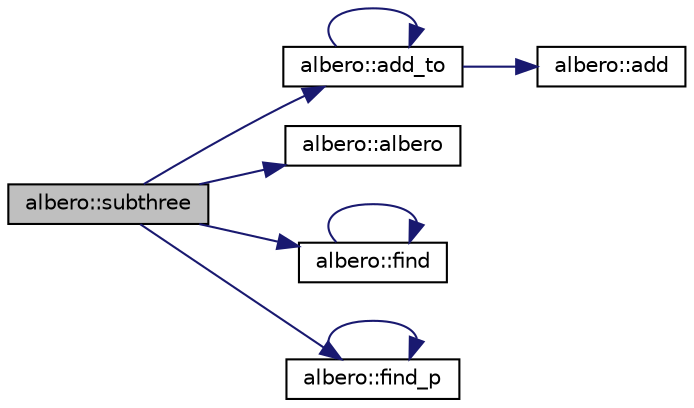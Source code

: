 digraph "albero::subthree"
{
 // LATEX_PDF_SIZE
  edge [fontname="Helvetica",fontsize="10",labelfontname="Helvetica",labelfontsize="10"];
  node [fontname="Helvetica",fontsize="10",shape=record];
  rankdir="LR";
  Node1 [label="albero::subthree",height=0.2,width=0.4,color="black", fillcolor="grey75", style="filled", fontcolor="black",tooltip="this function creates a new albero instance from one data element"];
  Node1 -> Node2 [color="midnightblue",fontsize="10",style="solid",fontname="Helvetica"];
  Node2 [label="albero::add_to",height=0.2,width=0.4,color="black", fillcolor="white", style="filled",URL="$classalbero.html#af0df859b68790dbda0667c36ccfa63ea",tooltip="this function adds one element to external albero object"];
  Node2 -> Node3 [color="midnightblue",fontsize="10",style="solid",fontname="Helvetica"];
  Node3 [label="albero::add",height=0.2,width=0.4,color="black", fillcolor="white", style="filled",URL="$classalbero.html#a2c2871198f2a64be1b49c115f26ce93c",tooltip="this function adds one data element to the structure"];
  Node2 -> Node2 [color="midnightblue",fontsize="10",style="solid",fontname="Helvetica"];
  Node1 -> Node4 [color="midnightblue",fontsize="10",style="solid",fontname="Helvetica"];
  Node4 [label="albero::albero",height=0.2,width=0.4,color="black", fillcolor="white", style="filled",URL="$classalbero.html#ab2803c78407e4f223535d11aeb1a0772",tooltip="default constructor not permitted"];
  Node1 -> Node5 [color="midnightblue",fontsize="10",style="solid",fontname="Helvetica"];
  Node5 [label="albero::find",height=0.2,width=0.4,color="black", fillcolor="white", style="filled",URL="$classalbero.html#a5e99efa2c22bff083ed2d9081347e3f4",tooltip="recursive function for finding one data element's existance in the structure"];
  Node5 -> Node5 [color="midnightblue",fontsize="10",style="solid",fontname="Helvetica"];
  Node1 -> Node6 [color="midnightblue",fontsize="10",style="solid",fontname="Helvetica"];
  Node6 [label="albero::find_p",height=0.2,width=0.4,color="black", fillcolor="white", style="filled",URL="$classalbero.html#a3f9b061f8ce944df2682fc8958f1e367",tooltip="recursive function for finding one data element's node pointer in the structure"];
  Node6 -> Node6 [color="midnightblue",fontsize="10",style="solid",fontname="Helvetica"];
}
